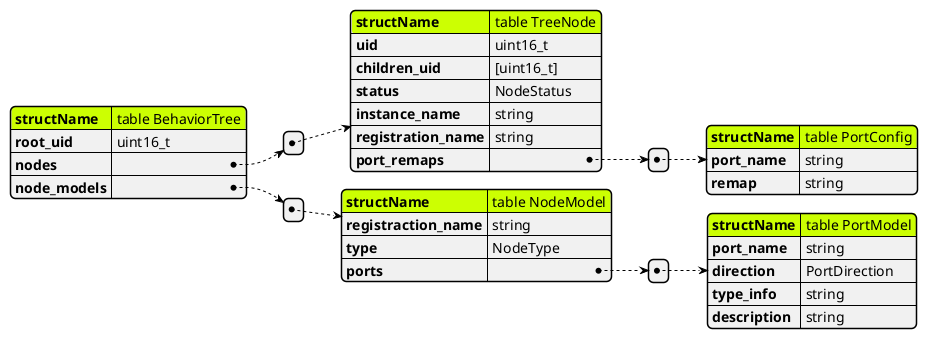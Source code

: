 @startjson LoggerJSON
#highlight "structName"
#highlight "nodes" / "0" / "structName"
#highlight "nodes" / "0" / "port_remaps" / "0" / "structName"
#highlight "node_models" / "0" / "structName"
#highlight "node_models" / "0" / "ports" / "0" / "structName"
{
    "structName" : "table BehaviorTree",
    "root_uid" : "uint16_t",
    "nodes" : 
    [
        {
            "structName" : "table TreeNode",
            "uid" : "uint16_t",
            "children_uid" : "[uint16_t]",
            "status" : "NodeStatus",
            "instance_name" : "string",
            "registration_name" : "string",
            "port_remaps" : 
            [
                {
                    "structName" : "table PortConfig",
                    "port_name" : "string",
                    "remap" : "string"
                }
            ]
        }
    ],
    "node_models" : 
    [
        {
            "structName" : "table NodeModel",
            "registraction_name" : "string",
            "type" : "NodeType",
            "ports" : 
            [
                {
                    "structName" : "table PortModel",
                    "port_name" : "string",
                    "direction" : "PortDirection",
                    "type_info" : "string",
                    "description" : "string"
                }
            ]
        }
    ]
}
@endjson
